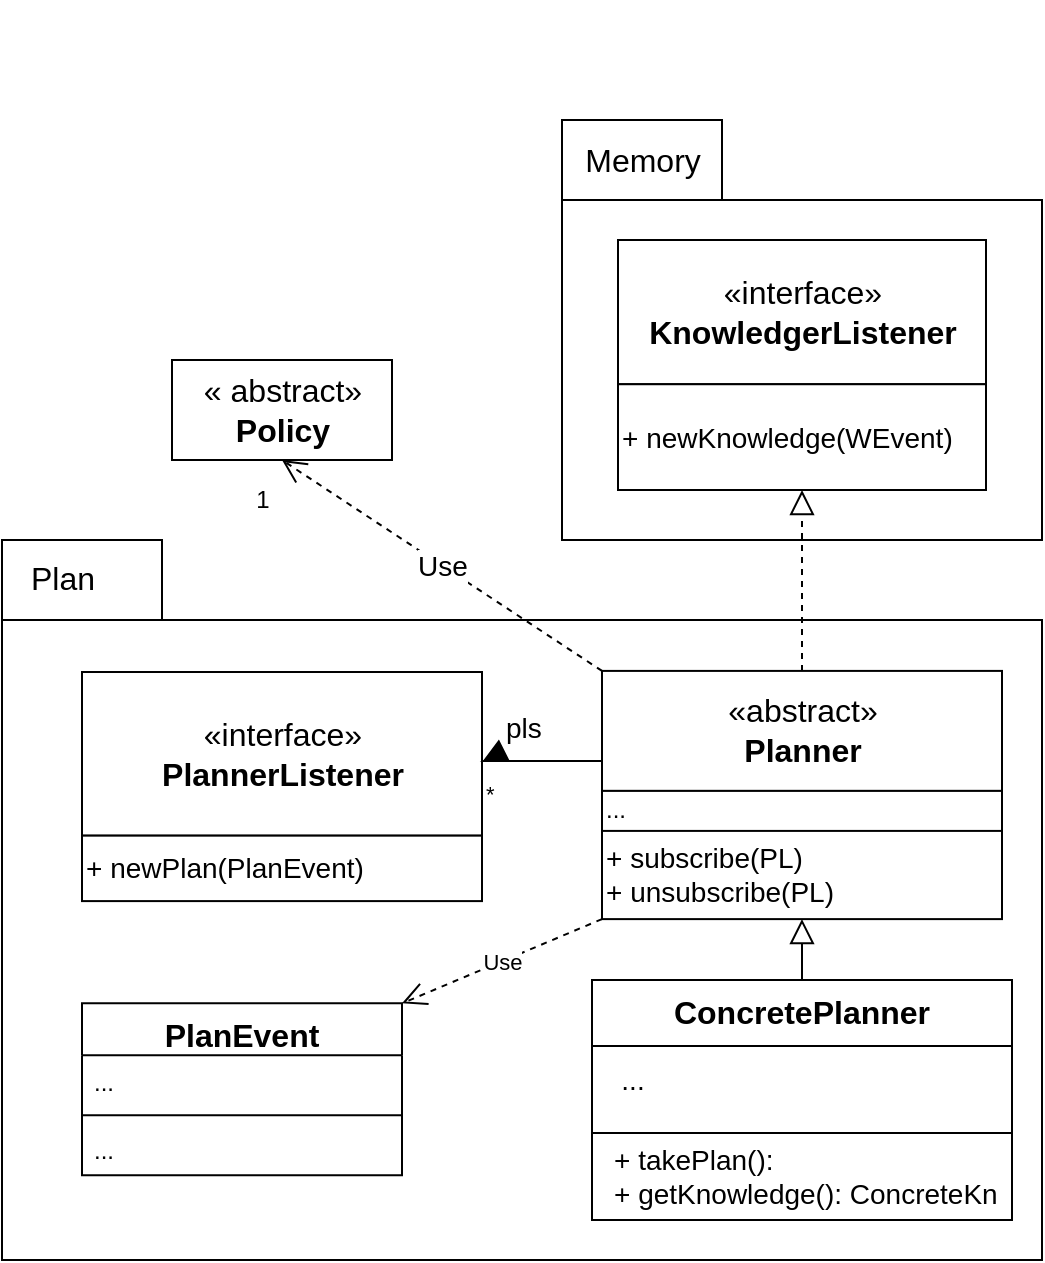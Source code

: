 <mxfile version="18.0.0" type="device"><diagram id="Yqugyijq5YlDbSkAFISn" name="Page-1"><mxGraphModel dx="1251" dy="631" grid="1" gridSize="10" guides="1" tooltips="1" connect="1" arrows="1" fold="1" page="1" pageScale="1" pageWidth="827" pageHeight="1169" math="0" shadow="0"><root><mxCell id="0"/><mxCell id="1" parent="0"/><mxCell id="Z8oiKw5DuyH3XKK-OH6--61" value="" style="group" parent="1" vertex="1" connectable="0"><mxGeometry x="400" y="170" width="240" height="210" as="geometry"/></mxCell><mxCell id="Z8oiKw5DuyH3XKK-OH6--8" value="" style="shape=folder;fontStyle=1;spacingTop=10;tabWidth=80;tabHeight=40;tabPosition=left;html=1;" parent="Z8oiKw5DuyH3XKK-OH6--61" vertex="1"><mxGeometry y="60" width="240" height="210" as="geometry"/></mxCell><mxCell id="Z8oiKw5DuyH3XKK-OH6--9" value="&lt;font style=&quot;font-size: 16px&quot;&gt;Memory&lt;/font&gt;" style="text;html=1;align=center;verticalAlign=middle;resizable=0;points=[];autosize=1;strokeColor=none;" parent="Z8oiKw5DuyH3XKK-OH6--61" vertex="1"><mxGeometry x="5.003" y="70" width="70" height="20" as="geometry"/></mxCell><mxCell id="Z8oiKw5DuyH3XKK-OH6--29" value="" style="group" parent="Z8oiKw5DuyH3XKK-OH6--61" vertex="1" connectable="0"><mxGeometry x="28" y="120" width="184" height="125" as="geometry"/></mxCell><mxCell id="Z8oiKw5DuyH3XKK-OH6--30" value="&lt;font style=&quot;font-size: 16px&quot;&gt;«interface»&lt;br&gt;&lt;span style=&quot;font-weight: 700&quot;&gt;KnowledgerListener&lt;/span&gt;&lt;/font&gt;" style="html=1;" parent="Z8oiKw5DuyH3XKK-OH6--29" vertex="1"><mxGeometry width="184" height="72.115" as="geometry"/></mxCell><mxCell id="Z8oiKw5DuyH3XKK-OH6--31" value="&lt;font style=&quot;font-size: 14px&quot;&gt;+ newKnowledge(WEvent)&lt;/font&gt;" style="html=1;align=left;" parent="Z8oiKw5DuyH3XKK-OH6--29" vertex="1"><mxGeometry y="72.115" width="184" height="52.885" as="geometry"/></mxCell><mxCell id="Z8oiKw5DuyH3XKK-OH6--84" style="edgeStyle=orthogonalEdgeStyle;rounded=0;orthogonalLoop=1;jettySize=auto;html=1;exitX=0.5;exitY=0;exitDx=0;exitDy=0;dashed=1;endArrow=block;endFill=0;strokeWidth=2;" parent="1" source="Z8oiKw5DuyH3XKK-OH6--68" edge="1"><mxGeometry relative="1" as="geometry"><mxPoint x="520" y="620" as="targetPoint"/></mxGeometry></mxCell><mxCell id="Z8oiKw5DuyH3XKK-OH6--99" value="knowledge: Object" style="text;html=1;align=center;verticalAlign=middle;resizable=0;points=[];autosize=1;strokeColor=none;" parent="1" vertex="1"><mxGeometry x="430" y="690" width="110" height="20" as="geometry"/></mxCell><mxCell id="Z8oiKw5DuyH3XKK-OH6--66" value="" style="shape=folder;fontStyle=1;spacingTop=10;tabWidth=80;tabHeight=40;tabPosition=left;html=1;" parent="1" vertex="1"><mxGeometry x="120" y="440" width="520" height="360" as="geometry"/></mxCell><mxCell id="Z8oiKw5DuyH3XKK-OH6--67" value="&lt;font style=&quot;font-size: 16px&quot;&gt;Plan&lt;/font&gt;" style="text;html=1;align=center;verticalAlign=middle;resizable=0;points=[];autosize=1;strokeColor=none;" parent="1" vertex="1"><mxGeometry x="125" y="448.571" width="50" height="20" as="geometry"/></mxCell><mxCell id="Z8oiKw5DuyH3XKK-OH6--68" value="ConcretePlanner" style="swimlane;fontStyle=1;align=center;verticalAlign=top;childLayout=stackLayout;horizontal=1;startSize=33;horizontalStack=0;resizeParent=1;resizeParentMax=0;resizeLast=0;collapsible=1;marginBottom=0;fontSize=16;" parent="1" vertex="1"><mxGeometry x="415" y="660" width="210" height="120" as="geometry"><mxRectangle x="1030" y="374" width="120" height="26" as="alternateBounds"/></mxGeometry></mxCell><mxCell id="Z8oiKw5DuyH3XKK-OH6--70" value="" style="line;strokeWidth=1;fillColor=none;align=left;verticalAlign=middle;spacingTop=-1;spacingLeft=3;spacingRight=3;rotatable=0;labelPosition=right;points=[];portConstraint=eastwest;" parent="Z8oiKw5DuyH3XKK-OH6--68" vertex="1"><mxGeometry y="33" width="210" height="87" as="geometry"/></mxCell><mxCell id="Z8oiKw5DuyH3XKK-OH6--79" value="" style="group" parent="1" vertex="1" connectable="0"><mxGeometry x="420" y="505.455" width="200" height="114.55" as="geometry"/></mxCell><mxCell id="Z8oiKw5DuyH3XKK-OH6--80" value="&lt;font style=&quot;font-size: 16px&quot;&gt;«abstract»&lt;br&gt;&lt;span style=&quot;font-weight: 700&quot;&gt;Planner&lt;/span&gt;&lt;/font&gt;" style="html=1;" parent="Z8oiKw5DuyH3XKK-OH6--79" vertex="1"><mxGeometry width="200" height="60" as="geometry"/></mxCell><mxCell id="Z8oiKw5DuyH3XKK-OH6--81" value="&lt;font style=&quot;font-size: 14px&quot;&gt;+ subscribe(PL)&lt;br&gt;+ unsubscribe(PL)&lt;/font&gt;" style="html=1;align=left;" parent="Z8oiKw5DuyH3XKK-OH6--79" vertex="1"><mxGeometry y="79.55" width="200" height="44.55" as="geometry"/></mxCell><mxCell id="SE0HqPY-sKOx8j0aUZb4-3" value="..." style="html=1;align=left;" parent="Z8oiKw5DuyH3XKK-OH6--79" vertex="1"><mxGeometry y="60" width="200" height="20" as="geometry"/></mxCell><mxCell id="9W29mCp-eW1mlxRHia_4-3" value="&lt;font style=&quot;font-size: 14px;&quot;&gt;Use&lt;/font&gt;" style="endArrow=open;endSize=10;dashed=1;html=1;rounded=0;exitX=0;exitY=0;exitDx=0;exitDy=0;entryX=0.5;entryY=1;entryDx=0;entryDy=0;strokeWidth=1;" parent="1" source="Z8oiKw5DuyH3XKK-OH6--80" target="SE0HqPY-sKOx8j0aUZb4-1" edge="1"><mxGeometry width="160" relative="1" as="geometry"><mxPoint x="368.28" y="479.38" as="sourcePoint"/><mxPoint x="255" y="410" as="targetPoint"/></mxGeometry></mxCell><mxCell id="9W29mCp-eW1mlxRHia_4-4" value="" style="group" parent="1" vertex="1" connectable="0"><mxGeometry x="160" y="506.005" width="200" height="114.545" as="geometry"/></mxCell><mxCell id="9W29mCp-eW1mlxRHia_4-5" value="&lt;font style=&quot;font-size: 16px&quot;&gt;«interface»&lt;br&gt;&lt;span style=&quot;font-weight: 700&quot;&gt;PlannerListener&lt;/span&gt;&lt;/font&gt;" style="html=1;" parent="9W29mCp-eW1mlxRHia_4-4" vertex="1"><mxGeometry width="200" height="81.818" as="geometry"/></mxCell><mxCell id="9W29mCp-eW1mlxRHia_4-6" value="&lt;font style=&quot;font-size: 14px&quot;&gt;+ newPlan(PlanEvent)&lt;/font&gt;" style="html=1;align=left;" parent="9W29mCp-eW1mlxRHia_4-4" vertex="1"><mxGeometry y="81.818" width="200" height="32.727" as="geometry"/></mxCell><mxCell id="9W29mCp-eW1mlxRHia_4-7" value="" style="endArrow=block;dashed=1;endFill=0;endSize=10;html=1;rounded=0;exitX=0.5;exitY=0;exitDx=0;exitDy=0;entryX=0.5;entryY=1;entryDx=0;entryDy=0;strokeWidth=1;" parent="1" source="Z8oiKw5DuyH3XKK-OH6--80" target="Z8oiKw5DuyH3XKK-OH6--31" edge="1"><mxGeometry width="160" relative="1" as="geometry"><mxPoint x="620" y="490" as="sourcePoint"/><mxPoint x="780" y="490" as="targetPoint"/></mxGeometry></mxCell><mxCell id="9W29mCp-eW1mlxRHia_4-8" value="" style="endArrow=block;endSize=10;endFill=0;html=1;rounded=0;exitX=0.5;exitY=0;exitDx=0;exitDy=0;entryX=0.5;entryY=1;entryDx=0;entryDy=0;strokeWidth=1;" parent="1" source="Z8oiKw5DuyH3XKK-OH6--68" target="Z8oiKw5DuyH3XKK-OH6--81" edge="1"><mxGeometry width="160" relative="1" as="geometry"><mxPoint x="620" y="490" as="sourcePoint"/><mxPoint x="780" y="490" as="targetPoint"/></mxGeometry></mxCell><mxCell id="9W29mCp-eW1mlxRHia_4-9" value="&lt;font style=&quot;font-size: 14px;&quot;&gt;pls&lt;/font&gt;" style="endArrow=block;endFill=1;html=1;edgeStyle=orthogonalEdgeStyle;align=left;verticalAlign=top;rounded=0;exitX=0;exitY=0.75;exitDx=0;exitDy=0;endSize=10;" parent="1" source="Z8oiKw5DuyH3XKK-OH6--80" edge="1"><mxGeometry x="0.667" y="-31" relative="1" as="geometry"><mxPoint x="620" y="490" as="sourcePoint"/><mxPoint x="360" y="551" as="targetPoint"/><mxPoint as="offset"/><Array as="points"><mxPoint x="361" y="551"/></Array></mxGeometry></mxCell><mxCell id="9W29mCp-eW1mlxRHia_4-10" value="*" style="edgeLabel;resizable=0;html=1;align=left;verticalAlign=bottom;" parent="9W29mCp-eW1mlxRHia_4-9" connectable="0" vertex="1"><mxGeometry x="-1" relative="1" as="geometry"><mxPoint x="-60" y="25" as="offset"/></mxGeometry></mxCell><mxCell id="9W29mCp-eW1mlxRHia_4-11" value="PlanEvent" style="swimlane;fontStyle=1;align=center;verticalAlign=top;childLayout=stackLayout;horizontal=1;startSize=26;horizontalStack=0;resizeParent=1;resizeParentMax=0;resizeLast=0;collapsible=1;marginBottom=0;fontSize=16;" parent="1" vertex="1"><mxGeometry x="160" y="671.68" width="160" height="86" as="geometry"/></mxCell><mxCell id="9W29mCp-eW1mlxRHia_4-12" value="..." style="text;strokeColor=none;fillColor=none;align=left;verticalAlign=top;spacingLeft=4;spacingRight=4;overflow=hidden;rotatable=0;points=[[0,0.5],[1,0.5]];portConstraint=eastwest;" parent="9W29mCp-eW1mlxRHia_4-11" vertex="1"><mxGeometry y="26" width="160" height="26" as="geometry"/></mxCell><mxCell id="9W29mCp-eW1mlxRHia_4-13" value="" style="line;strokeWidth=1;fillColor=none;align=left;verticalAlign=middle;spacingTop=-1;spacingLeft=3;spacingRight=3;rotatable=0;labelPosition=right;points=[];portConstraint=eastwest;" parent="9W29mCp-eW1mlxRHia_4-11" vertex="1"><mxGeometry y="52" width="160" height="8" as="geometry"/></mxCell><mxCell id="9W29mCp-eW1mlxRHia_4-14" value="..." style="text;strokeColor=none;fillColor=none;align=left;verticalAlign=top;spacingLeft=4;spacingRight=4;overflow=hidden;rotatable=0;points=[[0,0.5],[1,0.5]];portConstraint=eastwest;" parent="9W29mCp-eW1mlxRHia_4-11" vertex="1"><mxGeometry y="60" width="160" height="26" as="geometry"/></mxCell><mxCell id="9W29mCp-eW1mlxRHia_4-15" value="Use" style="endArrow=open;endSize=10;dashed=1;html=1;rounded=0;exitX=0;exitY=1;exitDx=0;exitDy=0;entryX=1;entryY=0;entryDx=0;entryDy=0;strokeWidth=1;jumpSize=4;startSize=5;" parent="1" source="Z8oiKw5DuyH3XKK-OH6--81" target="9W29mCp-eW1mlxRHia_4-11" edge="1"><mxGeometry width="160" relative="1" as="geometry"><mxPoint x="620" y="480" as="sourcePoint"/><mxPoint x="780" y="480" as="targetPoint"/></mxGeometry></mxCell><mxCell id="SE0HqPY-sKOx8j0aUZb4-1" value="&lt;font style=&quot;font-size: 16px&quot;&gt;«&amp;nbsp;abstract»&lt;br&gt;&lt;b&gt;Policy&lt;/b&gt;&lt;/font&gt;" style="html=1;fontSize=14;" parent="1" vertex="1"><mxGeometry x="205" y="350" width="110" height="50" as="geometry"/></mxCell><mxCell id="Z8oiKw5DuyH3XKK-OH6--71" value="+ takePlan():&#10;+ getKnowledge(): ConcreteKn" style="text;strokeColor=none;fillColor=none;align=left;verticalAlign=top;spacingLeft=4;spacingRight=4;overflow=hidden;rotatable=0;points=[[0,0.5],[1,0.5]];portConstraint=eastwest;fontSize=14;" parent="1" vertex="1"><mxGeometry x="420" y="735" width="210" height="37.68" as="geometry"/></mxCell><mxCell id="SE0HqPY-sKOx8j0aUZb4-5" value="..." style="text;html=1;align=center;verticalAlign=middle;resizable=0;points=[];autosize=1;strokeColor=none;fillColor=none;fontSize=14;" parent="1" vertex="1"><mxGeometry x="420" y="700" width="30" height="20" as="geometry"/></mxCell><mxCell id="RXQcb8IdoN1E8b9FpQbB-1" value="1" style="text;html=1;align=center;verticalAlign=middle;resizable=0;points=[];autosize=1;strokeColor=none;fillColor=none;" vertex="1" parent="1"><mxGeometry x="240" y="410" width="20" height="20" as="geometry"/></mxCell></root></mxGraphModel></diagram></mxfile>